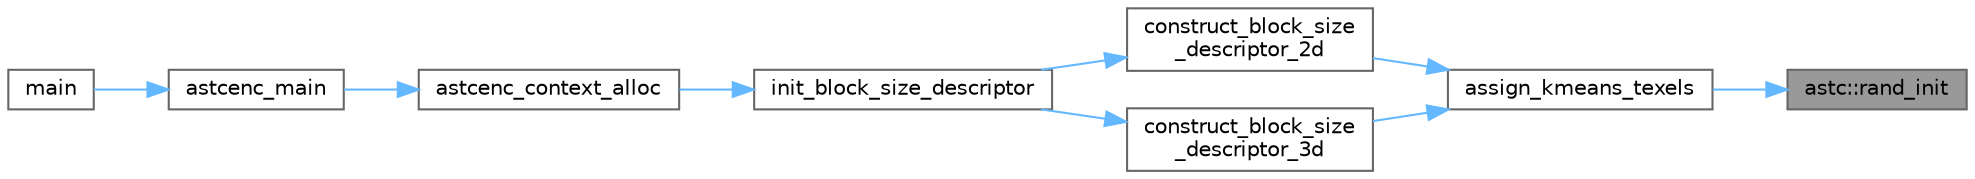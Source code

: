 digraph "astc::rand_init"
{
 // LATEX_PDF_SIZE
  bgcolor="transparent";
  edge [fontname=Helvetica,fontsize=10,labelfontname=Helvetica,labelfontsize=10];
  node [fontname=Helvetica,fontsize=10,shape=box,height=0.2,width=0.4];
  rankdir="RL";
  Node1 [id="Node000001",label="astc::rand_init",height=0.2,width=0.4,color="gray40", fillcolor="grey60", style="filled", fontcolor="black",tooltip="Initialize the seed structure for a random number generator."];
  Node1 -> Node2 [id="edge1_Node000001_Node000002",dir="back",color="steelblue1",style="solid",tooltip=" "];
  Node2 [id="Node000002",label="assign_kmeans_texels",height=0.2,width=0.4,color="grey40", fillcolor="white", style="filled",URL="$astcenc__block__sizes_8cpp.html#a20c3e73541fd2727c8b79cc8c19919b2",tooltip="Assign the texels to use for kmeans clustering."];
  Node2 -> Node3 [id="edge2_Node000002_Node000003",dir="back",color="steelblue1",style="solid",tooltip=" "];
  Node3 [id="Node000003",label="construct_block_size\l_descriptor_2d",height=0.2,width=0.4,color="grey40", fillcolor="white", style="filled",URL="$astcenc__block__sizes_8cpp.html#ae2e6657689fff66c3d8729b63d6ae7c5",tooltip="Allocate block modes and decimation tables for a single 2D block size."];
  Node3 -> Node4 [id="edge3_Node000003_Node000004",dir="back",color="steelblue1",style="solid",tooltip=" "];
  Node4 [id="Node000004",label="init_block_size_descriptor",height=0.2,width=0.4,color="grey40", fillcolor="white", style="filled",URL="$astcenc__block__sizes_8cpp.html#a5c46863585cc583c3deb49323dfb73d8",tooltip="Populate the block size descriptor for the target block size."];
  Node4 -> Node5 [id="edge4_Node000004_Node000005",dir="back",color="steelblue1",style="solid",tooltip=" "];
  Node5 [id="Node000005",label="astcenc_context_alloc",height=0.2,width=0.4,color="grey40", fillcolor="white", style="filled",URL="$astcenc__entry_8cpp.html#a823234313a697f5b4cdbd2cd6caaef4a",tooltip="Allocate a new codec context based on a config."];
  Node5 -> Node6 [id="edge5_Node000005_Node000006",dir="back",color="steelblue1",style="solid",tooltip=" "];
  Node6 [id="Node000006",label="astcenc_main",height=0.2,width=0.4,color="grey40", fillcolor="white", style="filled",URL="$astcenccli__toplevel_8cpp.html#a073d18880f24fd648661b01d2e20340e",tooltip="Application entry point."];
  Node6 -> Node7 [id="edge6_Node000006_Node000007",dir="back",color="steelblue1",style="solid",tooltip=" "];
  Node7 [id="Node000007",label="main",height=0.2,width=0.4,color="grey40", fillcolor="white", style="filled",URL="$astcenccli__entry_8cpp.html#a3c04138a5bfe5d72780bb7e82a18e627",tooltip=" "];
  Node2 -> Node8 [id="edge7_Node000002_Node000008",dir="back",color="steelblue1",style="solid",tooltip=" "];
  Node8 [id="Node000008",label="construct_block_size\l_descriptor_3d",height=0.2,width=0.4,color="grey40", fillcolor="white", style="filled",URL="$astcenc__block__sizes_8cpp.html#a3fde919cf8b9a7f9db851cfff6a7a87c",tooltip="Allocate block modes and decimation tables for a single 3D block size."];
  Node8 -> Node4 [id="edge8_Node000008_Node000004",dir="back",color="steelblue1",style="solid",tooltip=" "];
}
